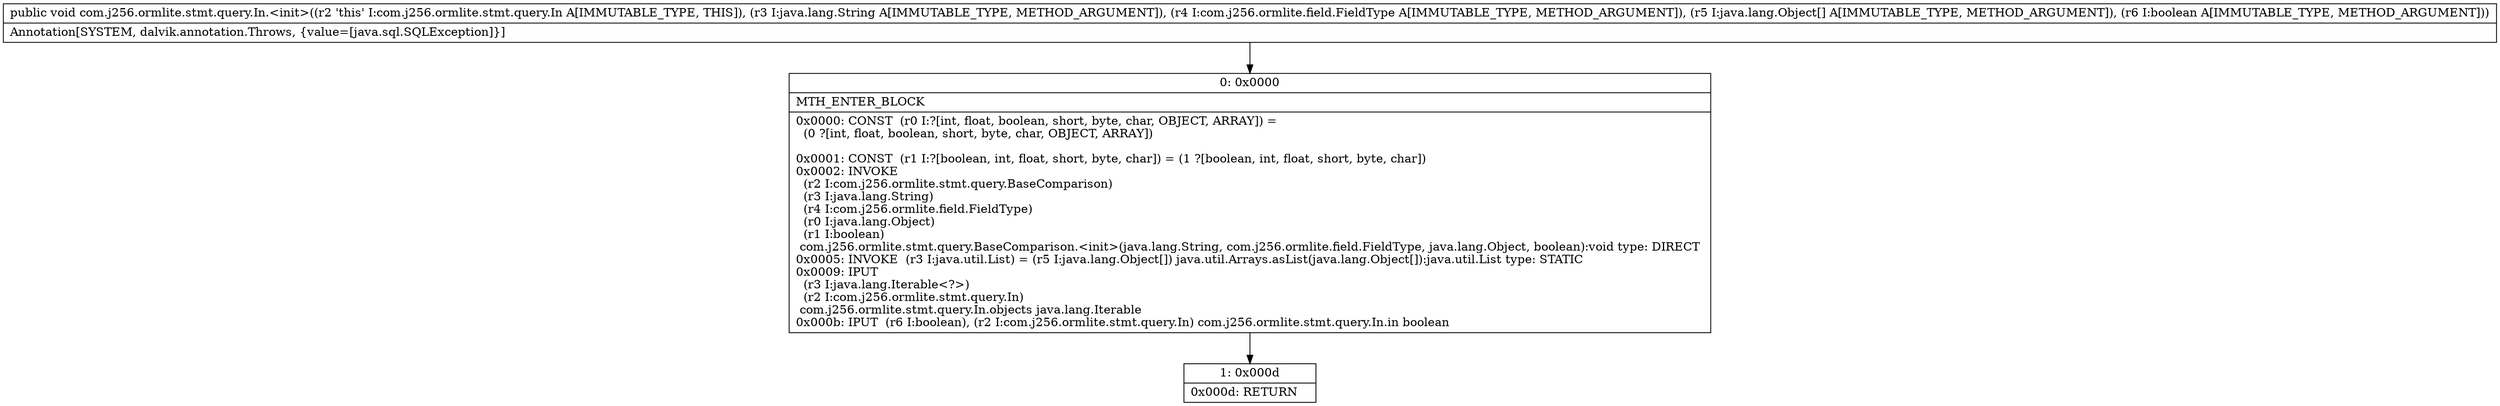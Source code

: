 digraph "CFG forcom.j256.ormlite.stmt.query.In.\<init\>(Ljava\/lang\/String;Lcom\/j256\/ormlite\/field\/FieldType;[Ljava\/lang\/Object;Z)V" {
Node_0 [shape=record,label="{0\:\ 0x0000|MTH_ENTER_BLOCK\l|0x0000: CONST  (r0 I:?[int, float, boolean, short, byte, char, OBJECT, ARRAY]) = \l  (0 ?[int, float, boolean, short, byte, char, OBJECT, ARRAY])\l \l0x0001: CONST  (r1 I:?[boolean, int, float, short, byte, char]) = (1 ?[boolean, int, float, short, byte, char]) \l0x0002: INVOKE  \l  (r2 I:com.j256.ormlite.stmt.query.BaseComparison)\l  (r3 I:java.lang.String)\l  (r4 I:com.j256.ormlite.field.FieldType)\l  (r0 I:java.lang.Object)\l  (r1 I:boolean)\l com.j256.ormlite.stmt.query.BaseComparison.\<init\>(java.lang.String, com.j256.ormlite.field.FieldType, java.lang.Object, boolean):void type: DIRECT \l0x0005: INVOKE  (r3 I:java.util.List) = (r5 I:java.lang.Object[]) java.util.Arrays.asList(java.lang.Object[]):java.util.List type: STATIC \l0x0009: IPUT  \l  (r3 I:java.lang.Iterable\<?\>)\l  (r2 I:com.j256.ormlite.stmt.query.In)\l com.j256.ormlite.stmt.query.In.objects java.lang.Iterable \l0x000b: IPUT  (r6 I:boolean), (r2 I:com.j256.ormlite.stmt.query.In) com.j256.ormlite.stmt.query.In.in boolean \l}"];
Node_1 [shape=record,label="{1\:\ 0x000d|0x000d: RETURN   \l}"];
MethodNode[shape=record,label="{public void com.j256.ormlite.stmt.query.In.\<init\>((r2 'this' I:com.j256.ormlite.stmt.query.In A[IMMUTABLE_TYPE, THIS]), (r3 I:java.lang.String A[IMMUTABLE_TYPE, METHOD_ARGUMENT]), (r4 I:com.j256.ormlite.field.FieldType A[IMMUTABLE_TYPE, METHOD_ARGUMENT]), (r5 I:java.lang.Object[] A[IMMUTABLE_TYPE, METHOD_ARGUMENT]), (r6 I:boolean A[IMMUTABLE_TYPE, METHOD_ARGUMENT]))  | Annotation[SYSTEM, dalvik.annotation.Throws, \{value=[java.sql.SQLException]\}]\l}"];
MethodNode -> Node_0;
Node_0 -> Node_1;
}

